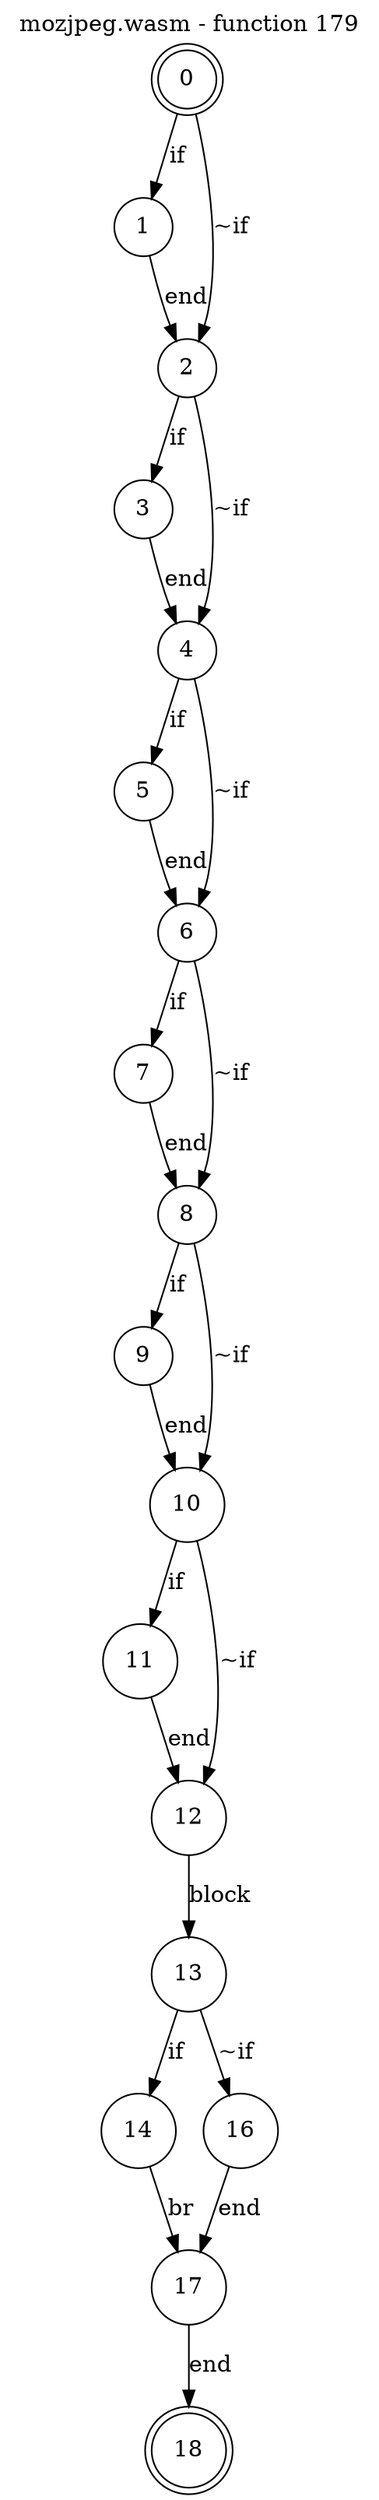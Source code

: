digraph finite_state_machine {
    label = "mozjpeg.wasm - function 179"
    labelloc =  t
    labelfontsize = 16
    labelfontcolor = black
    labelfontname = "Helvetica"
    node [shape = doublecircle]; 0 18;
    node [shape = circle];
    0 -> 1[label="if"];
    0 -> 2[label="~if"];
    1 -> 2[label="end"];
    2 -> 3[label="if"];
    2 -> 4[label="~if"];
    3 -> 4[label="end"];
    4 -> 5[label="if"];
    4 -> 6[label="~if"];
    5 -> 6[label="end"];
    6 -> 7[label="if"];
    6 -> 8[label="~if"];
    7 -> 8[label="end"];
    8 -> 9[label="if"];
    8 -> 10[label="~if"];
    9 -> 10[label="end"];
    10 -> 11[label="if"];
    10 -> 12[label="~if"];
    11 -> 12[label="end"];
    12 -> 13[label="block"];
    13 -> 14[label="if"];
    13 -> 16[label="~if"];
    14 -> 17[label="br"];
    16 -> 17[label="end"];
    17 -> 18[label="end"];
}
